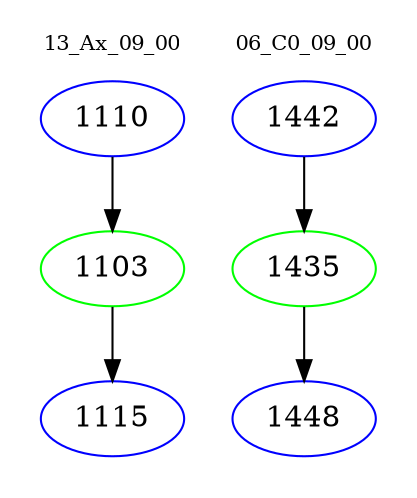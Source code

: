 digraph{
subgraph cluster_0 {
color = white
label = "13_Ax_09_00";
fontsize=10;
T0_1110 [label="1110", color="blue"]
T0_1110 -> T0_1103 [color="black"]
T0_1103 [label="1103", color="green"]
T0_1103 -> T0_1115 [color="black"]
T0_1115 [label="1115", color="blue"]
}
subgraph cluster_1 {
color = white
label = "06_C0_09_00";
fontsize=10;
T1_1442 [label="1442", color="blue"]
T1_1442 -> T1_1435 [color="black"]
T1_1435 [label="1435", color="green"]
T1_1435 -> T1_1448 [color="black"]
T1_1448 [label="1448", color="blue"]
}
}
